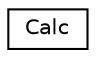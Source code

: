 digraph "Graphical Class Hierarchy"
{
 // LATEX_PDF_SIZE
  edge [fontname="Helvetica",fontsize="10",labelfontname="Helvetica",labelfontsize="10"];
  node [fontname="Helvetica",fontsize="10",shape=record];
  rankdir="LR";
  Node0 [label="Calc",height=0.2,width=0.4,color="black", fillcolor="white", style="filled",URL="$class_calc.html",tooltip=" "];
}
